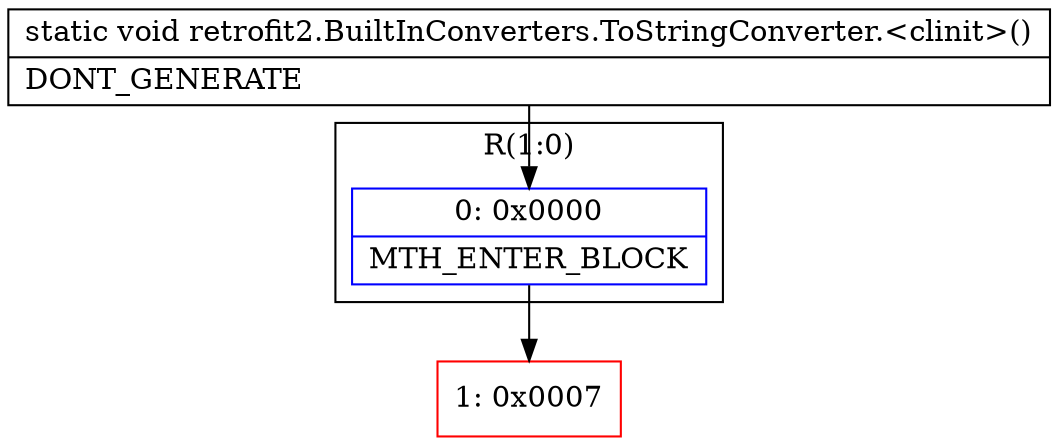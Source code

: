 digraph "CFG forretrofit2.BuiltInConverters.ToStringConverter.\<clinit\>()V" {
subgraph cluster_Region_2003690663 {
label = "R(1:0)";
node [shape=record,color=blue];
Node_0 [shape=record,label="{0\:\ 0x0000|MTH_ENTER_BLOCK\l}"];
}
Node_1 [shape=record,color=red,label="{1\:\ 0x0007}"];
MethodNode[shape=record,label="{static void retrofit2.BuiltInConverters.ToStringConverter.\<clinit\>()  | DONT_GENERATE\l}"];
MethodNode -> Node_0;
Node_0 -> Node_1;
}

